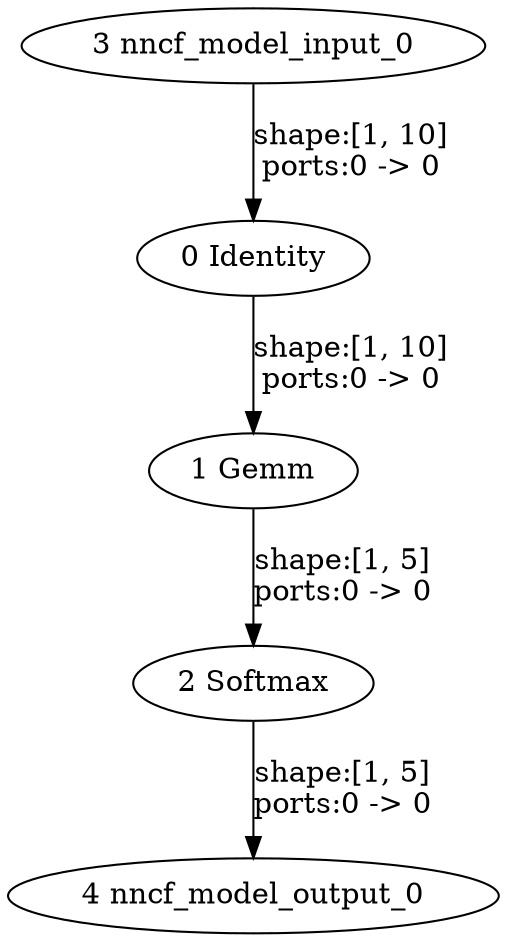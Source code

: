 strict digraph  {
"0 Identity" [id=0, type=Identity];
"1 Gemm" [id=1, type=Gemm];
"2 Softmax" [id=2, type=Softmax];
"3 nncf_model_input_0" [id=3, type=nncf_model_input];
"4 nncf_model_output_0" [id=4, type=nncf_model_output];
"0 Identity" -> "1 Gemm"  [label="shape:[1, 10]\nports:0 -> 0", style=solid];
"1 Gemm" -> "2 Softmax"  [label="shape:[1, 5]\nports:0 -> 0", style=solid];
"2 Softmax" -> "4 nncf_model_output_0"  [label="shape:[1, 5]\nports:0 -> 0", style=solid];
"3 nncf_model_input_0" -> "0 Identity"  [label="shape:[1, 10]\nports:0 -> 0", style=solid];
}
